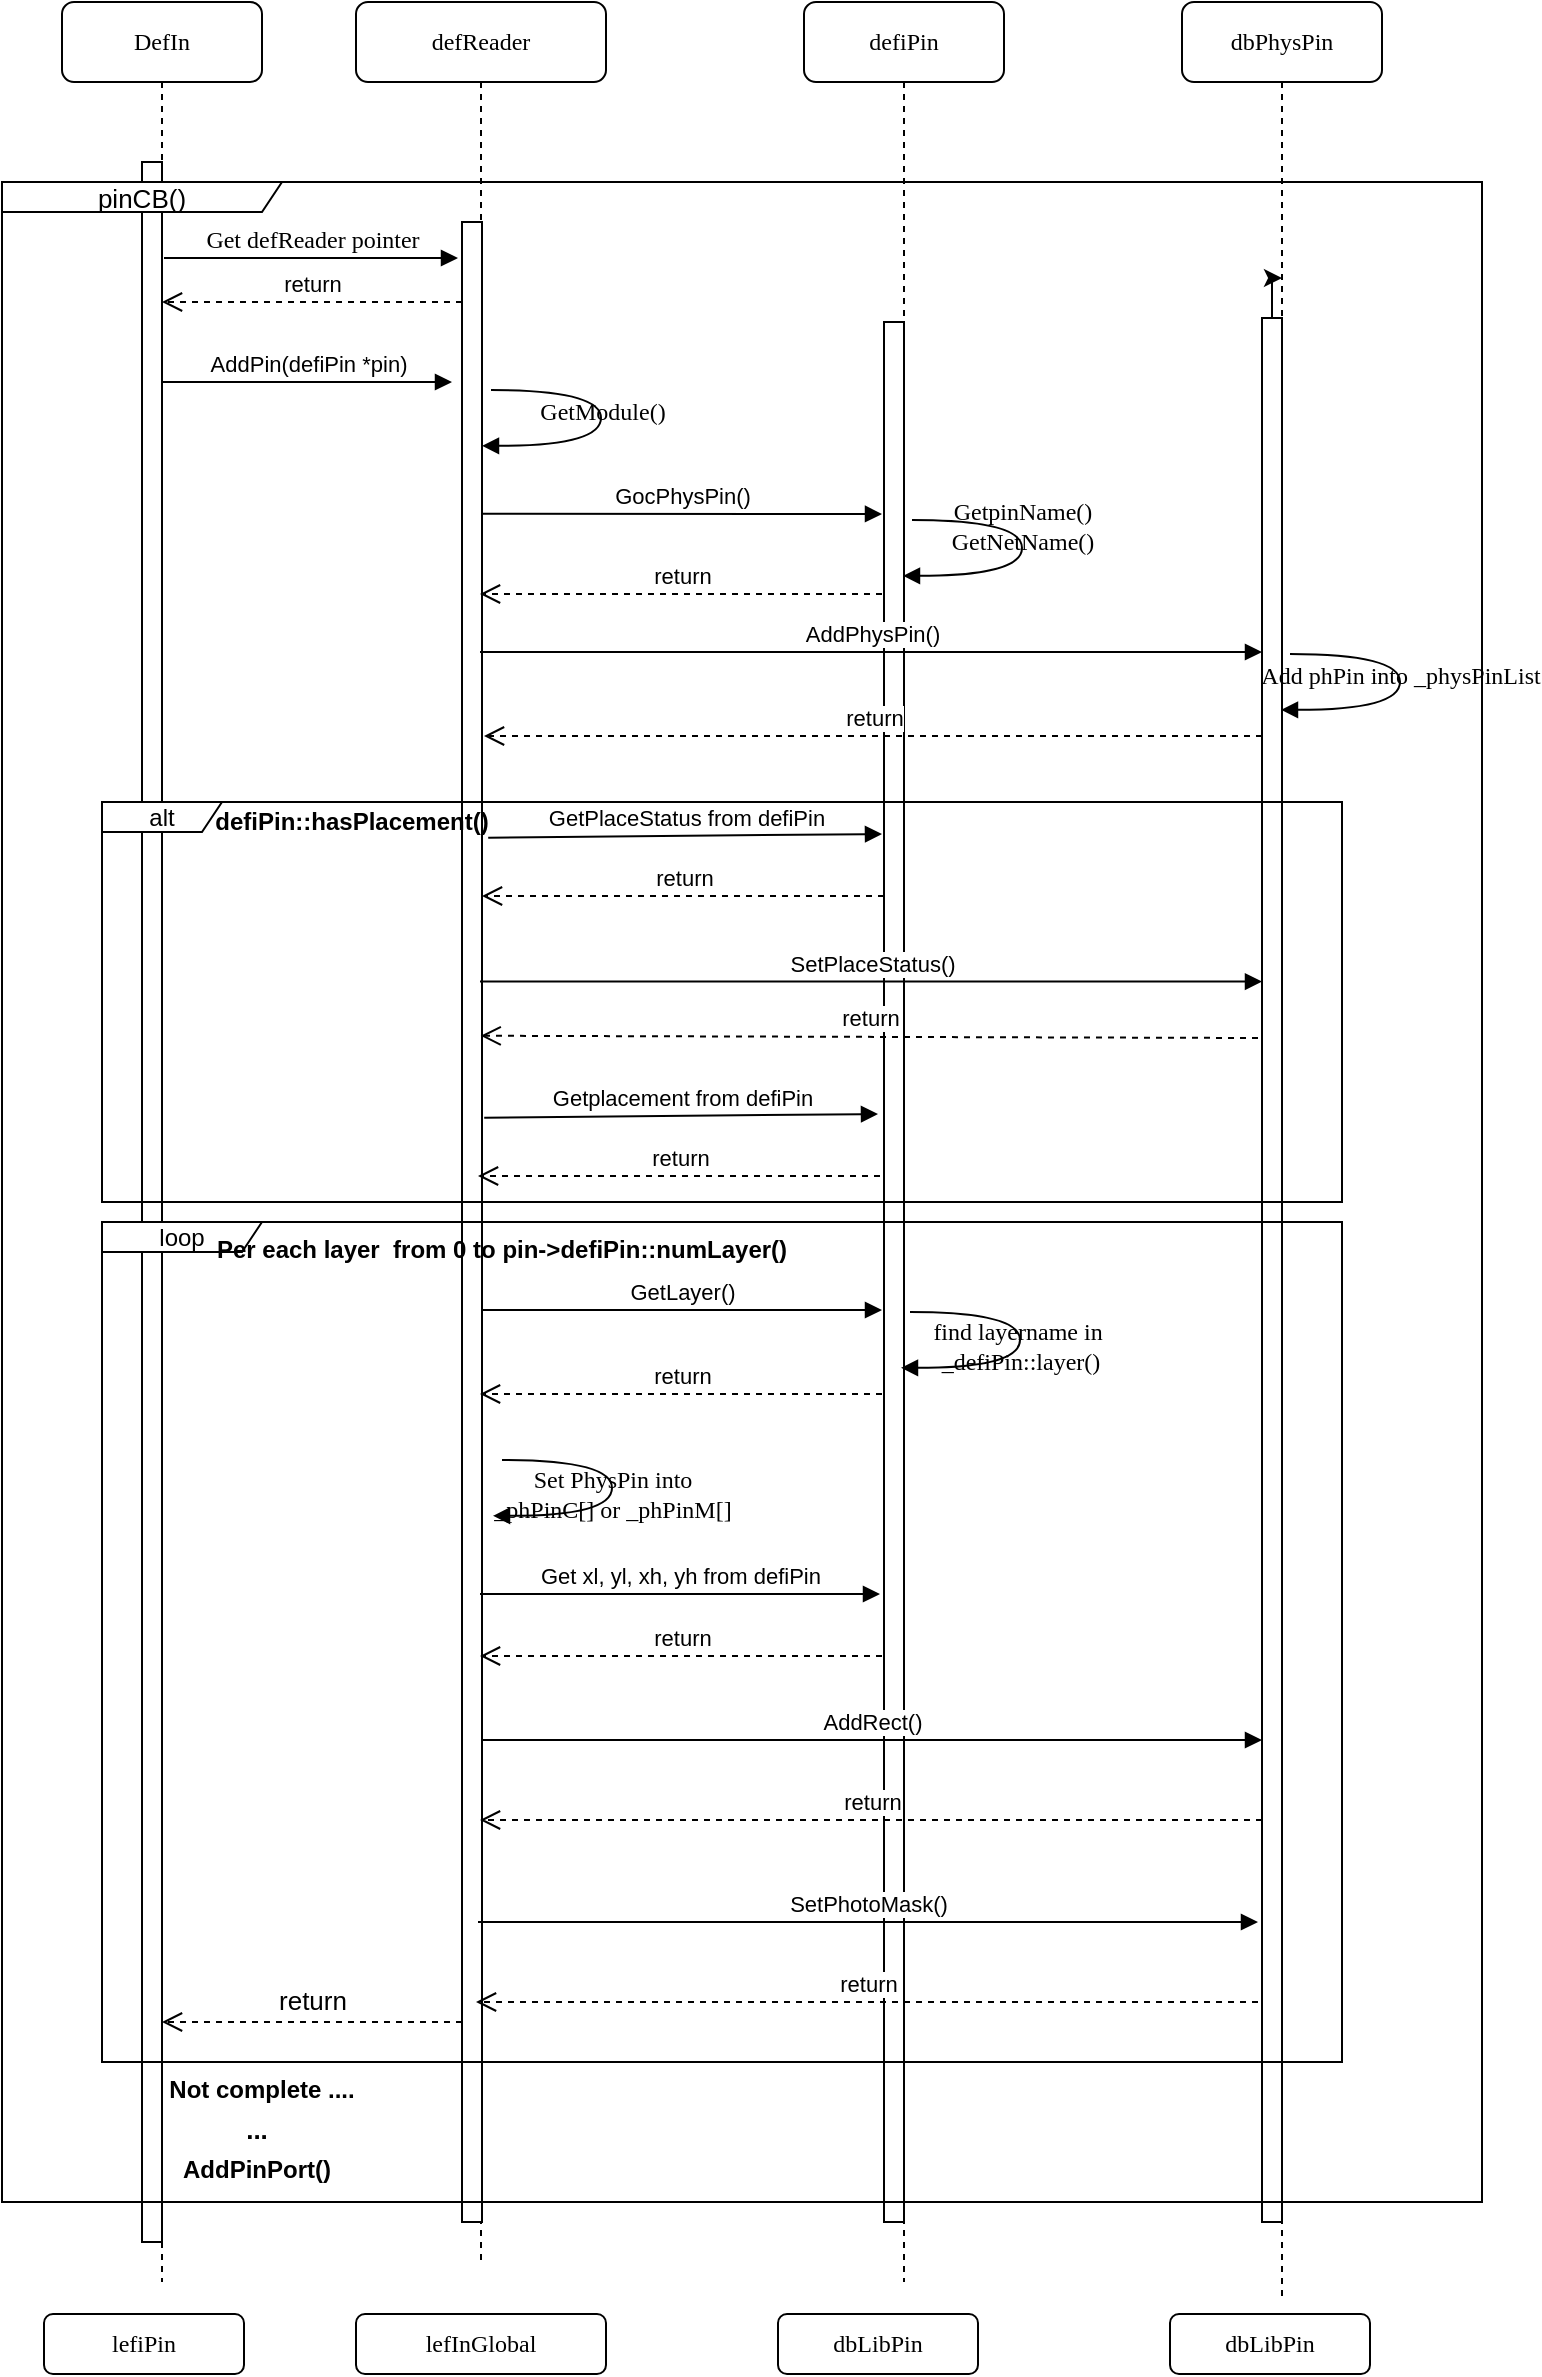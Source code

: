 <mxfile version="14.9.0" type="github"><diagram name="Page-1" id="13e1069c-82ec-6db2-03f1-153e76fe0fe0"><mxGraphModel dx="1194" dy="609" grid="1" gridSize="10" guides="1" tooltips="1" connect="1" arrows="1" fold="1" page="1" pageScale="1" pageWidth="2336" pageHeight="1654" background="none" math="0" shadow="0"><root><mxCell id="0"/><mxCell id="1" parent="0"/><mxCell id="7baba1c4bc27f4b0-2" value="DefIn" style="shape=umlLifeline;perimeter=lifelinePerimeter;whiteSpace=wrap;html=1;container=1;collapsible=0;recursiveResize=0;outlineConnect=0;rounded=1;shadow=0;comic=0;labelBackgroundColor=none;strokeWidth=1;fontFamily=Verdana;fontSize=12;align=center;" parent="1" vertex="1"><mxGeometry x="240" y="80" width="100" height="1140" as="geometry"/></mxCell><mxCell id="7baba1c4bc27f4b0-10" value="" style="html=1;points=[];perimeter=orthogonalPerimeter;rounded=0;shadow=0;comic=0;labelBackgroundColor=none;strokeWidth=1;fontFamily=Verdana;fontSize=12;align=center;" parent="7baba1c4bc27f4b0-2" vertex="1"><mxGeometry x="40" y="80" width="10" height="1040" as="geometry"/></mxCell><mxCell id="7baba1c4bc27f4b0-3" value="defReader" style="shape=umlLifeline;perimeter=lifelinePerimeter;whiteSpace=wrap;html=1;container=1;collapsible=0;recursiveResize=0;outlineConnect=0;rounded=1;shadow=0;comic=0;labelBackgroundColor=none;strokeWidth=1;fontFamily=Verdana;fontSize=12;align=center;" parent="1" vertex="1"><mxGeometry x="387" y="80" width="125" height="1130" as="geometry"/></mxCell><mxCell id="7baba1c4bc27f4b0-13" value="" style="html=1;points=[];perimeter=orthogonalPerimeter;rounded=0;shadow=0;comic=0;labelBackgroundColor=none;strokeWidth=1;fontFamily=Verdana;fontSize=12;align=center;" parent="7baba1c4bc27f4b0-3" vertex="1"><mxGeometry x="53" y="110" width="10" height="1000" as="geometry"/></mxCell><mxCell id="7baba1c4bc27f4b0-4" value="defiPin" style="shape=umlLifeline;perimeter=lifelinePerimeter;whiteSpace=wrap;html=1;container=1;collapsible=0;recursiveResize=0;outlineConnect=0;rounded=1;shadow=0;comic=0;labelBackgroundColor=none;strokeWidth=1;fontFamily=Verdana;fontSize=12;align=center;" parent="1" vertex="1"><mxGeometry x="611" y="80" width="100" height="1140" as="geometry"/></mxCell><mxCell id="7baba1c4bc27f4b0-22" value="" style="html=1;points=[];perimeter=orthogonalPerimeter;rounded=0;shadow=0;comic=0;labelBackgroundColor=none;strokeWidth=1;fontFamily=Verdana;fontSize=12;align=center;" parent="1" vertex="1"><mxGeometry x="651" y="240" width="10" height="950" as="geometry"/></mxCell><mxCell id="d6GwyU90o3NcPy6OCHg7-14" value="Get defReader pointer" style="html=1;verticalAlign=bottom;endArrow=block;entryX=0;entryY=0;labelBackgroundColor=none;fontFamily=Verdana;fontSize=12;edgeStyle=elbowEdgeStyle;elbow=vertical;" parent="1" edge="1"><mxGeometry relative="1" as="geometry"><mxPoint x="291" y="208" as="sourcePoint"/><mxPoint x="438" y="208" as="targetPoint"/><Array as="points"><mxPoint x="411" y="208"/><mxPoint x="381" y="191"/></Array></mxGeometry></mxCell><mxCell id="d6GwyU90o3NcPy6OCHg7-109" value="&lt;span style=&quot;font-family: &amp;#34;verdana&amp;#34;&quot;&gt;lefiPin&lt;/span&gt;" style="rounded=1;whiteSpace=wrap;html=1;" parent="1" vertex="1"><mxGeometry x="231" y="1236" width="100" height="30" as="geometry"/></mxCell><mxCell id="d6GwyU90o3NcPy6OCHg7-111" value="&lt;span style=&quot;font-family: &amp;#34;verdana&amp;#34;&quot;&gt;dbLibPin&lt;/span&gt;" style="rounded=1;whiteSpace=wrap;html=1;" parent="1" vertex="1"><mxGeometry x="598" y="1236" width="100" height="30" as="geometry"/></mxCell><mxCell id="jsPoMwJ-k1pLlY7Xi_0r-4" value="return" style="html=1;verticalAlign=bottom;endArrow=open;dashed=1;endSize=8;" parent="1" edge="1"><mxGeometry relative="1" as="geometry"><mxPoint x="650" y="376" as="sourcePoint"/><mxPoint x="449" y="376" as="targetPoint"/><Array as="points"><mxPoint x="610" y="376"/></Array></mxGeometry></mxCell><mxCell id="d6GwyU90o3NcPy6OCHg7-110" value="&lt;span style=&quot;font-family: &amp;#34;verdana&amp;#34;&quot;&gt;lefInGlobal&lt;/span&gt;" style="rounded=1;whiteSpace=wrap;html=1;" parent="1" vertex="1"><mxGeometry x="387" y="1236" width="125" height="30" as="geometry"/></mxCell><mxCell id="mn3XjHris9xTi3F7RPoN-1" value="GetModule()" style="html=1;verticalAlign=bottom;endArrow=block;labelBackgroundColor=none;fontFamily=Verdana;fontSize=12;elbow=vertical;edgeStyle=orthogonalEdgeStyle;curved=1;exitX=1.038;exitY=0.345;exitPerimeter=0;" parent="1" edge="1"><mxGeometry x="0.053" relative="1" as="geometry"><mxPoint x="454.5" y="274" as="sourcePoint"/><mxPoint x="450" y="301.92" as="targetPoint"/><Array as="points"><mxPoint x="509.5" y="273.92"/><mxPoint x="509.5" y="301.92"/></Array><mxPoint as="offset"/></mxGeometry></mxCell><mxCell id="mn3XjHris9xTi3F7RPoN-2" value="dbPhysPin" style="shape=umlLifeline;perimeter=lifelinePerimeter;whiteSpace=wrap;html=1;container=1;collapsible=0;recursiveResize=0;outlineConnect=0;rounded=1;shadow=0;comic=0;labelBackgroundColor=none;strokeWidth=1;fontFamily=Verdana;fontSize=12;align=center;" parent="1" vertex="1"><mxGeometry x="800" y="80" width="100" height="1150" as="geometry"/></mxCell><mxCell id="XV0I-AEYnhYd6NEDKvp1-1" value="return" style="html=1;verticalAlign=bottom;endArrow=open;dashed=1;endSize=8;" edge="1" parent="1" target="7baba1c4bc27f4b0-2"><mxGeometry relative="1" as="geometry"><mxPoint x="440" y="230" as="sourcePoint"/><mxPoint x="360" y="230" as="targetPoint"/></mxGeometry></mxCell><mxCell id="XV0I-AEYnhYd6NEDKvp1-4" value="AddPin(defiPin *pin)" style="html=1;verticalAlign=bottom;endArrow=block;" edge="1" parent="1"><mxGeometry width="80" relative="1" as="geometry"><mxPoint x="290" y="270" as="sourcePoint"/><mxPoint x="435" y="270" as="targetPoint"/></mxGeometry></mxCell><mxCell id="XV0I-AEYnhYd6NEDKvp1-37" style="edgeStyle=orthogonalEdgeStyle;rounded=0;orthogonalLoop=1;jettySize=auto;html=1;" edge="1" parent="1" source="XV0I-AEYnhYd6NEDKvp1-5" target="mn3XjHris9xTi3F7RPoN-2"><mxGeometry relative="1" as="geometry"/></mxCell><mxCell id="XV0I-AEYnhYd6NEDKvp1-5" value="" style="html=1;points=[];perimeter=orthogonalPerimeter;rounded=0;shadow=0;comic=0;labelBackgroundColor=none;strokeWidth=1;fontFamily=Verdana;fontSize=12;align=center;" vertex="1" parent="1"><mxGeometry x="840" y="238" width="10" height="952" as="geometry"/></mxCell><mxCell id="XV0I-AEYnhYd6NEDKvp1-6" value="GocPhysPin()" style="html=1;verticalAlign=bottom;endArrow=block;exitX=1.044;exitY=0.184;exitDx=0;exitDy=0;exitPerimeter=0;" edge="1" parent="1"><mxGeometry width="80" relative="1" as="geometry"><mxPoint x="450.44" y="335.84" as="sourcePoint"/><mxPoint x="650" y="336" as="targetPoint"/></mxGeometry></mxCell><mxCell id="XV0I-AEYnhYd6NEDKvp1-7" value="GetpinName()&lt;br&gt;GetNetName()" style="html=1;verticalAlign=bottom;endArrow=block;labelBackgroundColor=none;fontFamily=Verdana;fontSize=12;elbow=vertical;edgeStyle=orthogonalEdgeStyle;curved=1;exitX=1.038;exitY=0.345;exitPerimeter=0;" edge="1" parent="1"><mxGeometry x="0.053" relative="1" as="geometry"><mxPoint x="665" y="339" as="sourcePoint"/><mxPoint x="660.5" y="366.92" as="targetPoint"/><Array as="points"><mxPoint x="720" y="338.92"/><mxPoint x="720" y="366.92"/></Array><mxPoint as="offset"/></mxGeometry></mxCell><mxCell id="XV0I-AEYnhYd6NEDKvp1-8" value="AddPhysPin()" style="html=1;verticalAlign=bottom;endArrow=block;" edge="1" parent="1"><mxGeometry width="80" relative="1" as="geometry"><mxPoint x="449" y="405" as="sourcePoint"/><mxPoint x="840" y="405" as="targetPoint"/></mxGeometry></mxCell><mxCell id="XV0I-AEYnhYd6NEDKvp1-9" value="Add phPin into _physPinList" style="html=1;verticalAlign=bottom;endArrow=block;labelBackgroundColor=none;fontFamily=Verdana;fontSize=12;elbow=vertical;edgeStyle=orthogonalEdgeStyle;curved=1;exitX=1.038;exitY=0.345;exitPerimeter=0;" edge="1" parent="1"><mxGeometry x="0.053" relative="1" as="geometry"><mxPoint x="854" y="406" as="sourcePoint"/><mxPoint x="849.5" y="433.92" as="targetPoint"/><Array as="points"><mxPoint x="909" y="405.92"/><mxPoint x="909" y="433.92"/></Array><mxPoint as="offset"/></mxGeometry></mxCell><mxCell id="XV0I-AEYnhYd6NEDKvp1-10" value="return" style="html=1;verticalAlign=bottom;endArrow=open;dashed=1;endSize=8;" edge="1" parent="1"><mxGeometry relative="1" as="geometry"><mxPoint x="840" y="447" as="sourcePoint"/><mxPoint x="451" y="447" as="targetPoint"/></mxGeometry></mxCell><mxCell id="XV0I-AEYnhYd6NEDKvp1-12" value="SetPlaceStatus()" style="html=1;verticalAlign=bottom;endArrow=block;entryX=0;entryY=0.356;entryDx=0;entryDy=0;entryPerimeter=0;" edge="1" parent="1"><mxGeometry width="80" relative="1" as="geometry"><mxPoint x="449" y="569.76" as="sourcePoint"/><mxPoint x="840" y="569.76" as="targetPoint"/></mxGeometry></mxCell><mxCell id="XV0I-AEYnhYd6NEDKvp1-13" value="return" style="html=1;verticalAlign=bottom;endArrow=open;dashed=1;endSize=8;entryX=1.133;entryY=0.338;entryDx=0;entryDy=0;entryPerimeter=0;" edge="1" parent="1"><mxGeometry relative="1" as="geometry"><mxPoint x="838" y="598" as="sourcePoint"/><mxPoint x="449.33" y="596.88" as="targetPoint"/></mxGeometry></mxCell><mxCell id="XV0I-AEYnhYd6NEDKvp1-15" value="GetPlaceStatus from defiPin" style="html=1;verticalAlign=bottom;endArrow=block;exitX=1.311;exitY=0.384;exitDx=0;exitDy=0;exitPerimeter=0;" edge="1" parent="1"><mxGeometry width="80" relative="1" as="geometry"><mxPoint x="453.11" y="497.84" as="sourcePoint"/><mxPoint x="650" y="496" as="targetPoint"/></mxGeometry></mxCell><mxCell id="XV0I-AEYnhYd6NEDKvp1-16" value="return" style="html=1;verticalAlign=bottom;endArrow=open;dashed=1;endSize=8;" edge="1" parent="1"><mxGeometry relative="1" as="geometry"><mxPoint x="651" y="527" as="sourcePoint"/><mxPoint x="450" y="527" as="targetPoint"/></mxGeometry></mxCell><mxCell id="XV0I-AEYnhYd6NEDKvp1-19" value="Getplacement from defiPin" style="html=1;verticalAlign=bottom;endArrow=block;exitX=1.311;exitY=0.384;exitDx=0;exitDy=0;exitPerimeter=0;" edge="1" parent="1"><mxGeometry width="80" relative="1" as="geometry"><mxPoint x="451.11" y="637.84" as="sourcePoint"/><mxPoint x="648" y="636" as="targetPoint"/></mxGeometry></mxCell><mxCell id="XV0I-AEYnhYd6NEDKvp1-20" value="return" style="html=1;verticalAlign=bottom;endArrow=open;dashed=1;endSize=8;" edge="1" parent="1"><mxGeometry relative="1" as="geometry"><mxPoint x="649" y="667" as="sourcePoint"/><mxPoint x="448" y="667" as="targetPoint"/></mxGeometry></mxCell><mxCell id="XV0I-AEYnhYd6NEDKvp1-25" value="GetLayer()" style="html=1;verticalAlign=bottom;endArrow=block;" edge="1" parent="1"><mxGeometry width="80" relative="1" as="geometry"><mxPoint x="450" y="734" as="sourcePoint"/><mxPoint x="650" y="734" as="targetPoint"/></mxGeometry></mxCell><mxCell id="XV0I-AEYnhYd6NEDKvp1-26" value="find layername in&amp;nbsp;&lt;br&gt;_defiPin::layer()" style="html=1;verticalAlign=bottom;endArrow=block;labelBackgroundColor=none;fontFamily=Verdana;fontSize=12;elbow=vertical;edgeStyle=orthogonalEdgeStyle;curved=1;exitX=1.038;exitY=0.345;exitPerimeter=0;" edge="1" parent="1"><mxGeometry x="0.164" y="6" relative="1" as="geometry"><mxPoint x="664" y="735" as="sourcePoint"/><mxPoint x="659.5" y="762.92" as="targetPoint"/><Array as="points"><mxPoint x="719" y="734.92"/><mxPoint x="719" y="762.92"/></Array><mxPoint as="offset"/></mxGeometry></mxCell><mxCell id="XV0I-AEYnhYd6NEDKvp1-27" value="return" style="html=1;verticalAlign=bottom;endArrow=open;dashed=1;endSize=8;" edge="1" parent="1"><mxGeometry relative="1" as="geometry"><mxPoint x="650" y="776" as="sourcePoint"/><mxPoint x="449" y="776" as="targetPoint"/></mxGeometry></mxCell><mxCell id="XV0I-AEYnhYd6NEDKvp1-28" value="Set PhysPin into&lt;br&gt;_phPinC[] or _phPinM[]" style="html=1;verticalAlign=bottom;endArrow=block;labelBackgroundColor=none;fontFamily=Verdana;fontSize=12;elbow=vertical;edgeStyle=orthogonalEdgeStyle;curved=1;exitX=1.038;exitY=0.345;exitPerimeter=0;" edge="1" parent="1"><mxGeometry x="0.164" y="6" relative="1" as="geometry"><mxPoint x="460" y="809" as="sourcePoint"/><mxPoint x="455.5" y="836.92" as="targetPoint"/><Array as="points"><mxPoint x="515" y="808.92"/><mxPoint x="515" y="836.92"/></Array><mxPoint as="offset"/></mxGeometry></mxCell><mxCell id="XV0I-AEYnhYd6NEDKvp1-29" value="Get xl, yl, xh, yh from defiPin" style="html=1;verticalAlign=bottom;endArrow=block;" edge="1" parent="1"><mxGeometry width="80" relative="1" as="geometry"><mxPoint x="449" y="876" as="sourcePoint"/><mxPoint x="649" y="876" as="targetPoint"/></mxGeometry></mxCell><mxCell id="XV0I-AEYnhYd6NEDKvp1-30" value="return" style="html=1;verticalAlign=bottom;endArrow=open;dashed=1;endSize=8;" edge="1" parent="1"><mxGeometry relative="1" as="geometry"><mxPoint x="650" y="907" as="sourcePoint"/><mxPoint x="449" y="907" as="targetPoint"/></mxGeometry></mxCell><mxCell id="XV0I-AEYnhYd6NEDKvp1-31" value="AddRect()" style="html=1;verticalAlign=bottom;endArrow=block;" edge="1" parent="1"><mxGeometry width="80" relative="1" as="geometry"><mxPoint x="450" y="949" as="sourcePoint"/><mxPoint x="840" y="949" as="targetPoint"/></mxGeometry></mxCell><mxCell id="XV0I-AEYnhYd6NEDKvp1-32" value="return" style="html=1;verticalAlign=bottom;endArrow=open;dashed=1;endSize=8;" edge="1" parent="1"><mxGeometry relative="1" as="geometry"><mxPoint x="840" y="989" as="sourcePoint"/><mxPoint x="449" y="989" as="targetPoint"/></mxGeometry></mxCell><mxCell id="XV0I-AEYnhYd6NEDKvp1-33" value="SetPhotoMask()" style="html=1;verticalAlign=bottom;endArrow=block;" edge="1" parent="1"><mxGeometry width="80" relative="1" as="geometry"><mxPoint x="448" y="1040" as="sourcePoint"/><mxPoint x="838" y="1040" as="targetPoint"/></mxGeometry></mxCell><mxCell id="XV0I-AEYnhYd6NEDKvp1-34" value="return" style="html=1;verticalAlign=bottom;endArrow=open;dashed=1;endSize=8;" edge="1" parent="1"><mxGeometry relative="1" as="geometry"><mxPoint x="838" y="1080" as="sourcePoint"/><mxPoint x="447" y="1080" as="targetPoint"/></mxGeometry></mxCell><mxCell id="XV0I-AEYnhYd6NEDKvp1-35" value="&lt;span style=&quot;font-family: &amp;#34;verdana&amp;#34;&quot;&gt;dbLibPin&lt;/span&gt;" style="rounded=1;whiteSpace=wrap;html=1;" vertex="1" parent="1"><mxGeometry x="794" y="1236" width="100" height="30" as="geometry"/></mxCell><mxCell id="XV0I-AEYnhYd6NEDKvp1-38" value="loop" style="shape=umlFrame;whiteSpace=wrap;html=1;width=80;height=15;" vertex="1" parent="1"><mxGeometry x="260" y="690" width="620" height="420" as="geometry"/></mxCell><mxCell id="XV0I-AEYnhYd6NEDKvp1-39" value="Per each layer  from 0 to pin-&gt;defiPin::numLayer()" style="text;align=center;fontStyle=1;verticalAlign=middle;spacingLeft=3;spacingRight=3;strokeColor=none;rotatable=0;points=[[0,0.5],[1,0.5]];portConstraint=eastwest;" vertex="1" parent="1"><mxGeometry x="420" y="690" width="80" height="26" as="geometry"/></mxCell><mxCell id="XV0I-AEYnhYd6NEDKvp1-40" value="alt" style="shape=umlFrame;whiteSpace=wrap;html=1;width=60;height=15;" vertex="1" parent="1"><mxGeometry x="260" y="480" width="620" height="200" as="geometry"/></mxCell><mxCell id="XV0I-AEYnhYd6NEDKvp1-41" value="defiPin::hasPlacement()" style="text;align=center;fontStyle=1;verticalAlign=middle;spacingLeft=3;spacingRight=3;strokeColor=none;rotatable=0;points=[[0,0.5],[1,0.5]];portConstraint=eastwest;" vertex="1" parent="1"><mxGeometry x="345" y="476" width="80" height="26" as="geometry"/></mxCell><mxCell id="XV0I-AEYnhYd6NEDKvp1-42" value="Not complete ...." style="text;align=center;fontStyle=1;verticalAlign=middle;spacingLeft=3;spacingRight=3;strokeColor=none;rotatable=0;points=[[0,0.5],[1,0.5]];portConstraint=eastwest;" vertex="1" parent="1"><mxGeometry x="300" y="1110" width="80" height="26" as="geometry"/></mxCell><mxCell id="XV0I-AEYnhYd6NEDKvp1-43" value="AddPinPort()" style="text;align=center;fontStyle=1;verticalAlign=middle;spacingLeft=3;spacingRight=3;strokeColor=none;rotatable=0;points=[[0,0.5],[1,0.5]];portConstraint=eastwest;" vertex="1" parent="1"><mxGeometry x="300" y="1150" width="75" height="26" as="geometry"/></mxCell><mxCell id="XV0I-AEYnhYd6NEDKvp1-44" value="..." style="text;align=center;fontStyle=1;verticalAlign=middle;spacingLeft=3;spacingRight=3;strokeColor=none;rotatable=0;points=[[0,0.5],[1,0.5]];portConstraint=eastwest;fontSize=13;" vertex="1" parent="1"><mxGeometry x="297.5" y="1130" width="80" height="26" as="geometry"/></mxCell><mxCell id="XV0I-AEYnhYd6NEDKvp1-45" value="pinCB()" style="shape=umlFrame;whiteSpace=wrap;html=1;fontSize=13;width=140;height=15;" vertex="1" parent="1"><mxGeometry x="210" y="170" width="740" height="1010" as="geometry"/></mxCell><mxCell id="XV0I-AEYnhYd6NEDKvp1-47" value="return" style="html=1;verticalAlign=bottom;endArrow=open;dashed=1;endSize=8;fontSize=13;" edge="1" parent="1" target="7baba1c4bc27f4b0-2"><mxGeometry relative="1" as="geometry"><mxPoint x="440" y="1090" as="sourcePoint"/><mxPoint x="360" y="1090" as="targetPoint"/></mxGeometry></mxCell></root></mxGraphModel></diagram></mxfile>